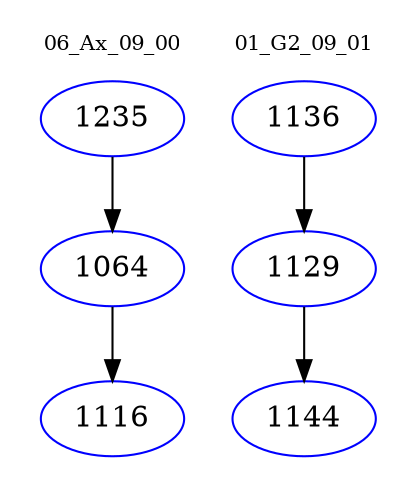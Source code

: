 digraph{
subgraph cluster_0 {
color = white
label = "06_Ax_09_00";
fontsize=10;
T0_1235 [label="1235", color="blue"]
T0_1235 -> T0_1064 [color="black"]
T0_1064 [label="1064", color="blue"]
T0_1064 -> T0_1116 [color="black"]
T0_1116 [label="1116", color="blue"]
}
subgraph cluster_1 {
color = white
label = "01_G2_09_01";
fontsize=10;
T1_1136 [label="1136", color="blue"]
T1_1136 -> T1_1129 [color="black"]
T1_1129 [label="1129", color="blue"]
T1_1129 -> T1_1144 [color="black"]
T1_1144 [label="1144", color="blue"]
}
}
